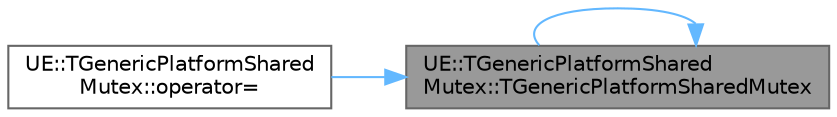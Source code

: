 digraph "UE::TGenericPlatformSharedMutex::TGenericPlatformSharedMutex"
{
 // INTERACTIVE_SVG=YES
 // LATEX_PDF_SIZE
  bgcolor="transparent";
  edge [fontname=Helvetica,fontsize=10,labelfontname=Helvetica,labelfontsize=10];
  node [fontname=Helvetica,fontsize=10,shape=box,height=0.2,width=0.4];
  rankdir="RL";
  Node1 [id="Node000001",label="UE::TGenericPlatformShared\lMutex::TGenericPlatformSharedMutex",height=0.2,width=0.4,color="gray40", fillcolor="grey60", style="filled", fontcolor="black",tooltip=" "];
  Node1 -> Node1 [id="edge1_Node000001_Node000001",dir="back",color="steelblue1",style="solid",tooltip=" "];
  Node1 -> Node2 [id="edge2_Node000001_Node000002",dir="back",color="steelblue1",style="solid",tooltip=" "];
  Node2 [id="Node000002",label="UE::TGenericPlatformShared\lMutex::operator=",height=0.2,width=0.4,color="grey40", fillcolor="white", style="filled",URL="$da/d8b/classUE_1_1TGenericPlatformSharedMutex.html#abd217d123b1005b64a90350faf7e90d0",tooltip=" "];
}
